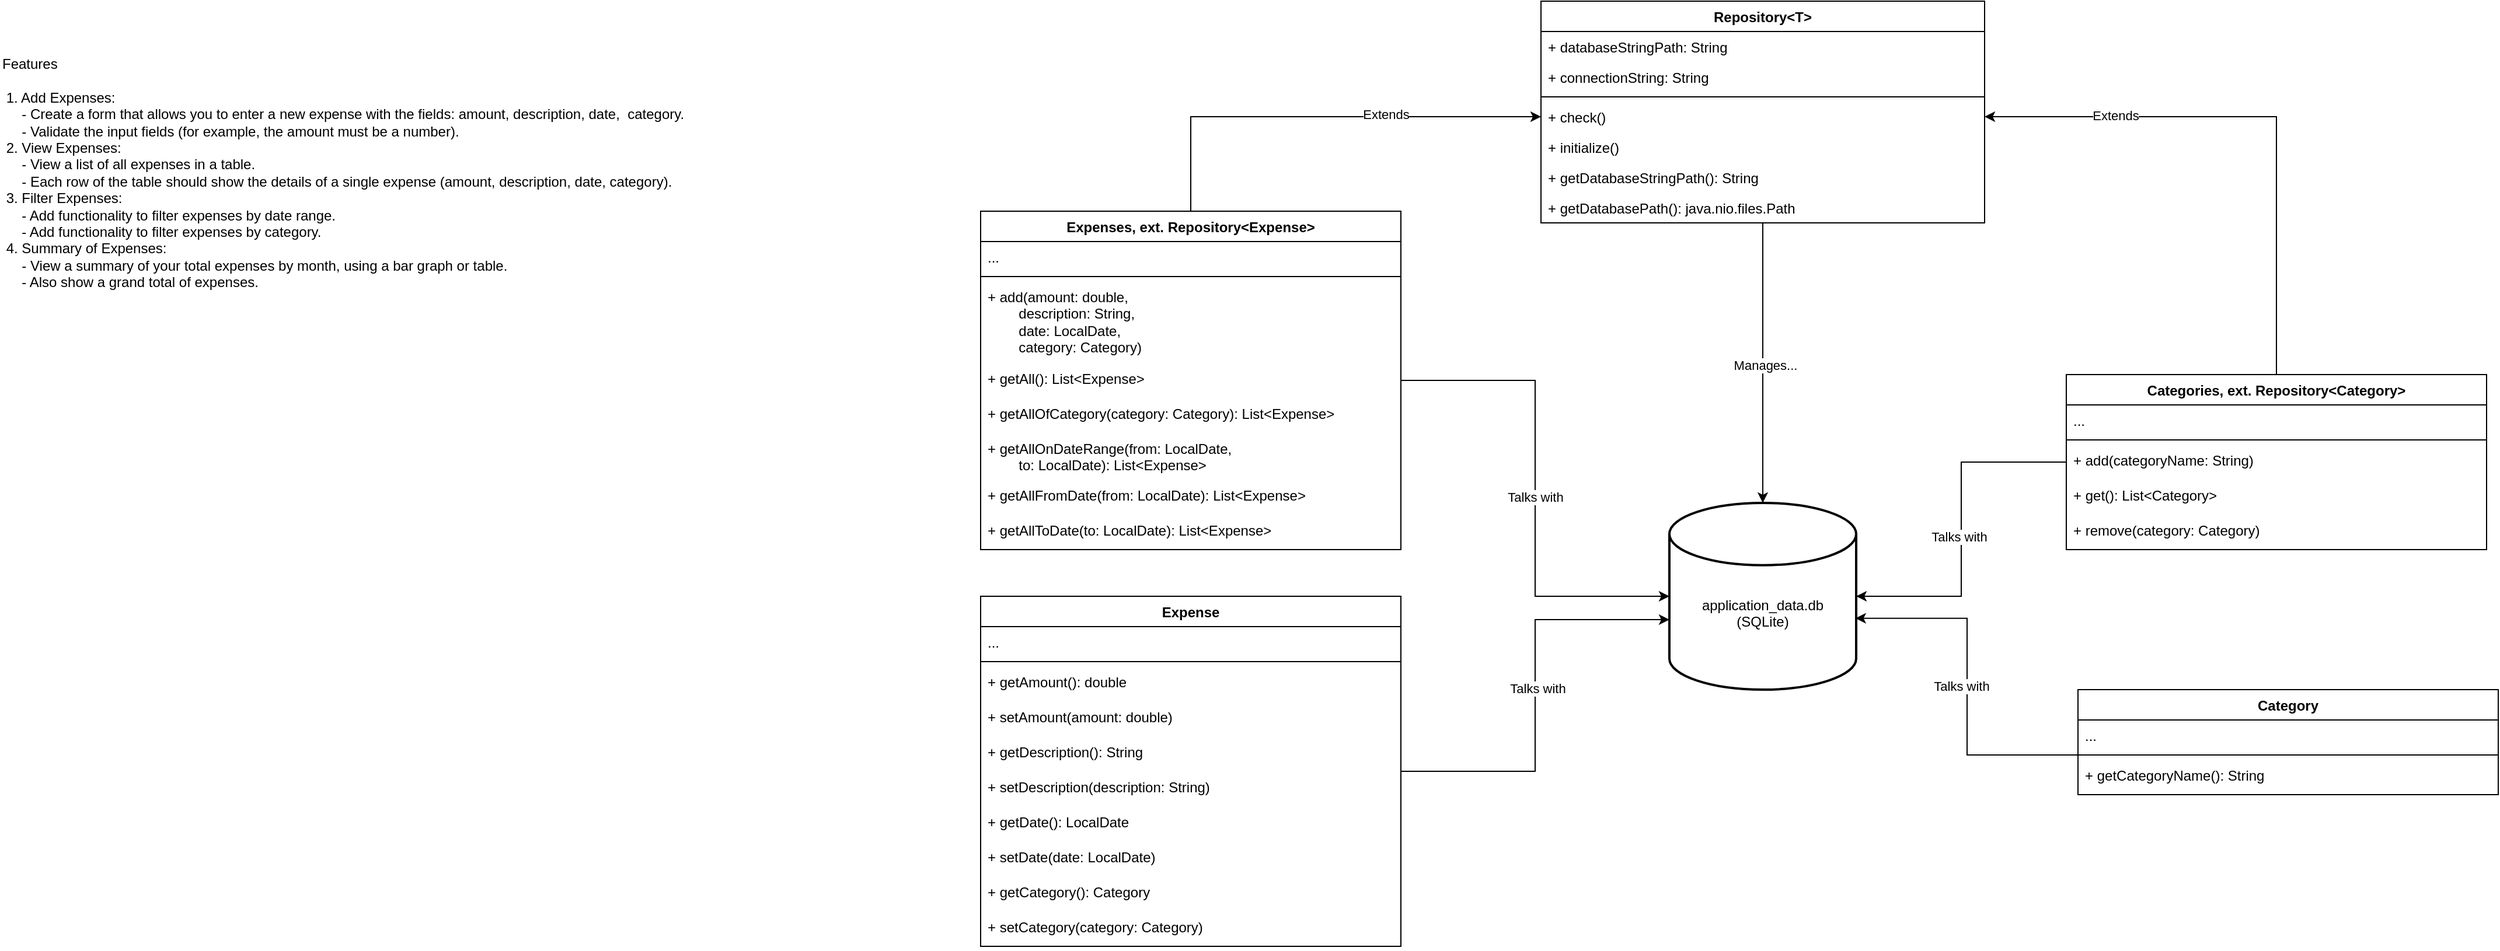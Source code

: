 <mxfile version="22.1.18" type="device">
  <diagram name="Page-1" id="B2sXPZxhDtjAGafol4jG">
    <mxGraphModel dx="2693" dy="887" grid="1" gridSize="10" guides="1" tooltips="1" connect="1" arrows="1" fold="1" page="1" pageScale="1" pageWidth="850" pageHeight="1100" math="0" shadow="0">
      <root>
        <mxCell id="0" />
        <mxCell id="1" parent="0" />
        <mxCell id="iQKxp32thgkESiAkWjRx-2" value="Features&#xa;&#xa; 1. Add Expenses:&#xa;     - Create a form that allows you to enter a new expense with the fields: amount, description, date,  category.&#xa;     - Validate the input fields (for example, the amount must be a number).&#xa; 2. View Expenses:&#xa;     - View a list of all expenses in a table.&#xa;     - Each row of the table should show the details of a single expense (amount, description, date, category).&#xa; 3. Filter Expenses:&#xa;     - Add functionality to filter expenses by date range.&#xa;     - Add functionality to filter expenses by category.&#xa; 4. Summary of Expenses:&#xa;     - View a summary of your total expenses by month, using a bar graph or table.&#xa;     - Also show a grand total of expenses.&#xa;" style="text;whiteSpace=wrap;fontStyle=0" vertex="1" parent="1">
          <mxGeometry x="-660" y="70" width="610" height="220" as="geometry" />
        </mxCell>
        <mxCell id="iQKxp32thgkESiAkWjRx-74" style="edgeStyle=orthogonalEdgeStyle;rounded=0;orthogonalLoop=1;jettySize=auto;html=1;entryX=0;entryY=0.5;entryDx=0;entryDy=0;" edge="1" parent="1" source="iQKxp32thgkESiAkWjRx-3" target="iQKxp32thgkESiAkWjRx-66">
          <mxGeometry relative="1" as="geometry" />
        </mxCell>
        <mxCell id="iQKxp32thgkESiAkWjRx-75" value="Extends" style="edgeLabel;html=1;align=center;verticalAlign=middle;resizable=0;points=[];" vertex="1" connectable="0" parent="iQKxp32thgkESiAkWjRx-74">
          <mxGeometry x="0.299" y="2" relative="1" as="geometry">
            <mxPoint as="offset" />
          </mxGeometry>
        </mxCell>
        <mxCell id="iQKxp32thgkESiAkWjRx-3" value="Expenses, ext. Repository&amp;lt;Expense&amp;gt;" style="swimlane;fontStyle=1;align=center;verticalAlign=top;childLayout=stackLayout;horizontal=1;startSize=26;horizontalStack=0;resizeParent=1;resizeParentMax=0;resizeLast=0;collapsible=1;marginBottom=0;whiteSpace=wrap;html=1;" vertex="1" parent="1">
          <mxGeometry x="180" y="210" width="360" height="290" as="geometry">
            <mxRectangle x="120" y="400" width="100" height="30" as="alternateBounds" />
          </mxGeometry>
        </mxCell>
        <mxCell id="iQKxp32thgkESiAkWjRx-4" value="..." style="text;strokeColor=none;fillColor=none;align=left;verticalAlign=top;spacingLeft=4;spacingRight=4;overflow=hidden;rotatable=0;points=[[0,0.5],[1,0.5]];portConstraint=eastwest;whiteSpace=wrap;html=1;" vertex="1" parent="iQKxp32thgkESiAkWjRx-3">
          <mxGeometry y="26" width="360" height="26" as="geometry" />
        </mxCell>
        <mxCell id="iQKxp32thgkESiAkWjRx-5" value="" style="line;strokeWidth=1;fillColor=none;align=left;verticalAlign=middle;spacingTop=-1;spacingLeft=3;spacingRight=3;rotatable=0;labelPosition=right;points=[];portConstraint=eastwest;strokeColor=inherit;" vertex="1" parent="iQKxp32thgkESiAkWjRx-3">
          <mxGeometry y="52" width="360" height="8" as="geometry" />
        </mxCell>
        <mxCell id="iQKxp32thgkESiAkWjRx-6" value="+ add(amount: double, &lt;br&gt;&lt;span style=&quot;white-space: pre;&quot;&gt;&#x9;&lt;/span&gt;description: String, &lt;br&gt;&lt;span style=&quot;white-space: pre;&quot;&gt;&#x9;&lt;/span&gt;date: LocalDate,&lt;br&gt;&lt;span style=&quot;white-space: pre;&quot;&gt;&#x9;&lt;/span&gt;category: Category)" style="text;strokeColor=none;fillColor=none;align=left;verticalAlign=top;spacingLeft=4;spacingRight=4;overflow=hidden;rotatable=0;points=[[0,0.5],[1,0.5]];portConstraint=eastwest;whiteSpace=wrap;html=1;" vertex="1" parent="iQKxp32thgkESiAkWjRx-3">
          <mxGeometry y="60" width="360" height="70" as="geometry" />
        </mxCell>
        <mxCell id="iQKxp32thgkESiAkWjRx-34" value="+ getAll(): List&amp;lt;Expense&amp;gt;" style="text;strokeColor=none;fillColor=none;align=left;verticalAlign=top;spacingLeft=4;spacingRight=4;overflow=hidden;rotatable=0;points=[[0,0.5],[1,0.5]];portConstraint=eastwest;whiteSpace=wrap;html=1;" vertex="1" parent="iQKxp32thgkESiAkWjRx-3">
          <mxGeometry y="130" width="360" height="30" as="geometry" />
        </mxCell>
        <mxCell id="iQKxp32thgkESiAkWjRx-35" value="+ getAllOfCategory(category: Category): List&amp;lt;Expense&amp;gt;" style="text;strokeColor=none;fillColor=none;align=left;verticalAlign=top;spacingLeft=4;spacingRight=4;overflow=hidden;rotatable=0;points=[[0,0.5],[1,0.5]];portConstraint=eastwest;whiteSpace=wrap;html=1;" vertex="1" parent="iQKxp32thgkESiAkWjRx-3">
          <mxGeometry y="160" width="360" height="30" as="geometry" />
        </mxCell>
        <mxCell id="iQKxp32thgkESiAkWjRx-36" value="+ getAllOnDateRange(from: LocalDate, &lt;br&gt;&lt;span style=&quot;white-space: pre;&quot;&gt;&#x9;&lt;/span&gt;to: LocalDate): List&amp;lt;Expense&amp;gt;" style="text;strokeColor=none;fillColor=none;align=left;verticalAlign=top;spacingLeft=4;spacingRight=4;overflow=hidden;rotatable=0;points=[[0,0.5],[1,0.5]];portConstraint=eastwest;whiteSpace=wrap;html=1;" vertex="1" parent="iQKxp32thgkESiAkWjRx-3">
          <mxGeometry y="190" width="360" height="40" as="geometry" />
        </mxCell>
        <mxCell id="iQKxp32thgkESiAkWjRx-37" value="+ getAllFromDate(from: LocalDate): List&amp;lt;Expense&amp;gt;" style="text;strokeColor=none;fillColor=none;align=left;verticalAlign=top;spacingLeft=4;spacingRight=4;overflow=hidden;rotatable=0;points=[[0,0.5],[1,0.5]];portConstraint=eastwest;whiteSpace=wrap;html=1;" vertex="1" parent="iQKxp32thgkESiAkWjRx-3">
          <mxGeometry y="230" width="360" height="30" as="geometry" />
        </mxCell>
        <mxCell id="iQKxp32thgkESiAkWjRx-38" value="+ getAllToDate(to: LocalDate): List&amp;lt;Expense&amp;gt;" style="text;strokeColor=none;fillColor=none;align=left;verticalAlign=top;spacingLeft=4;spacingRight=4;overflow=hidden;rotatable=0;points=[[0,0.5],[1,0.5]];portConstraint=eastwest;whiteSpace=wrap;html=1;" vertex="1" parent="iQKxp32thgkESiAkWjRx-3">
          <mxGeometry y="260" width="360" height="30" as="geometry" />
        </mxCell>
        <mxCell id="iQKxp32thgkESiAkWjRx-76" style="edgeStyle=orthogonalEdgeStyle;rounded=0;orthogonalLoop=1;jettySize=auto;html=1;entryX=1;entryY=0.5;entryDx=0;entryDy=0;" edge="1" parent="1" source="iQKxp32thgkESiAkWjRx-7" target="iQKxp32thgkESiAkWjRx-66">
          <mxGeometry relative="1" as="geometry" />
        </mxCell>
        <mxCell id="iQKxp32thgkESiAkWjRx-80" value="Extends" style="edgeLabel;html=1;align=center;verticalAlign=middle;resizable=0;points=[];" vertex="1" connectable="0" parent="iQKxp32thgkESiAkWjRx-76">
          <mxGeometry x="0.524" y="-1" relative="1" as="geometry">
            <mxPoint as="offset" />
          </mxGeometry>
        </mxCell>
        <mxCell id="iQKxp32thgkESiAkWjRx-7" value="Categories, ext. Repository&amp;lt;Category&amp;gt;" style="swimlane;fontStyle=1;align=center;verticalAlign=top;childLayout=stackLayout;horizontal=1;startSize=26;horizontalStack=0;resizeParent=1;resizeParentMax=0;resizeLast=0;collapsible=1;marginBottom=0;whiteSpace=wrap;html=1;" vertex="1" parent="1">
          <mxGeometry x="1110" y="350" width="360" height="150" as="geometry">
            <mxRectangle x="120" y="400" width="100" height="30" as="alternateBounds" />
          </mxGeometry>
        </mxCell>
        <mxCell id="iQKxp32thgkESiAkWjRx-8" value="..." style="text;strokeColor=none;fillColor=none;align=left;verticalAlign=top;spacingLeft=4;spacingRight=4;overflow=hidden;rotatable=0;points=[[0,0.5],[1,0.5]];portConstraint=eastwest;whiteSpace=wrap;html=1;" vertex="1" parent="iQKxp32thgkESiAkWjRx-7">
          <mxGeometry y="26" width="360" height="26" as="geometry" />
        </mxCell>
        <mxCell id="iQKxp32thgkESiAkWjRx-9" value="" style="line;strokeWidth=1;fillColor=none;align=left;verticalAlign=middle;spacingTop=-1;spacingLeft=3;spacingRight=3;rotatable=0;labelPosition=right;points=[];portConstraint=eastwest;strokeColor=inherit;" vertex="1" parent="iQKxp32thgkESiAkWjRx-7">
          <mxGeometry y="52" width="360" height="8" as="geometry" />
        </mxCell>
        <mxCell id="iQKxp32thgkESiAkWjRx-10" value="+ add(categoryName: String)" style="text;strokeColor=none;fillColor=none;align=left;verticalAlign=top;spacingLeft=4;spacingRight=4;overflow=hidden;rotatable=0;points=[[0,0.5],[1,0.5]];portConstraint=eastwest;whiteSpace=wrap;html=1;" vertex="1" parent="iQKxp32thgkESiAkWjRx-7">
          <mxGeometry y="60" width="360" height="30" as="geometry" />
        </mxCell>
        <mxCell id="iQKxp32thgkESiAkWjRx-22" value="+ get(): List&amp;lt;Category&amp;gt;&lt;br&gt;" style="text;strokeColor=none;fillColor=none;align=left;verticalAlign=top;spacingLeft=4;spacingRight=4;overflow=hidden;rotatable=0;points=[[0,0.5],[1,0.5]];portConstraint=eastwest;whiteSpace=wrap;html=1;" vertex="1" parent="iQKxp32thgkESiAkWjRx-7">
          <mxGeometry y="90" width="360" height="30" as="geometry" />
        </mxCell>
        <mxCell id="iQKxp32thgkESiAkWjRx-23" value="+ remove(category: Category)" style="text;strokeColor=none;fillColor=none;align=left;verticalAlign=top;spacingLeft=4;spacingRight=4;overflow=hidden;rotatable=0;points=[[0,0.5],[1,0.5]];portConstraint=eastwest;whiteSpace=wrap;html=1;" vertex="1" parent="iQKxp32thgkESiAkWjRx-7">
          <mxGeometry y="120" width="360" height="30" as="geometry" />
        </mxCell>
        <mxCell id="iQKxp32thgkESiAkWjRx-11" value="Category" style="swimlane;fontStyle=1;align=center;verticalAlign=top;childLayout=stackLayout;horizontal=1;startSize=26;horizontalStack=0;resizeParent=1;resizeParentMax=0;resizeLast=0;collapsible=1;marginBottom=0;whiteSpace=wrap;html=1;" vertex="1" parent="1">
          <mxGeometry x="1120" y="620" width="360" height="90" as="geometry">
            <mxRectangle x="120" y="400" width="100" height="30" as="alternateBounds" />
          </mxGeometry>
        </mxCell>
        <mxCell id="iQKxp32thgkESiAkWjRx-12" value="..." style="text;strokeColor=none;fillColor=none;align=left;verticalAlign=top;spacingLeft=4;spacingRight=4;overflow=hidden;rotatable=0;points=[[0,0.5],[1,0.5]];portConstraint=eastwest;whiteSpace=wrap;html=1;" vertex="1" parent="iQKxp32thgkESiAkWjRx-11">
          <mxGeometry y="26" width="360" height="26" as="geometry" />
        </mxCell>
        <mxCell id="iQKxp32thgkESiAkWjRx-13" value="" style="line;strokeWidth=1;fillColor=none;align=left;verticalAlign=middle;spacingTop=-1;spacingLeft=3;spacingRight=3;rotatable=0;labelPosition=right;points=[];portConstraint=eastwest;strokeColor=inherit;" vertex="1" parent="iQKxp32thgkESiAkWjRx-11">
          <mxGeometry y="52" width="360" height="8" as="geometry" />
        </mxCell>
        <mxCell id="iQKxp32thgkESiAkWjRx-14" value="+ getCategoryName(): String" style="text;strokeColor=none;fillColor=none;align=left;verticalAlign=top;spacingLeft=4;spacingRight=4;overflow=hidden;rotatable=0;points=[[0,0.5],[1,0.5]];portConstraint=eastwest;whiteSpace=wrap;html=1;" vertex="1" parent="iQKxp32thgkESiAkWjRx-11">
          <mxGeometry y="60" width="360" height="30" as="geometry" />
        </mxCell>
        <mxCell id="iQKxp32thgkESiAkWjRx-18" value="Expense" style="swimlane;fontStyle=1;align=center;verticalAlign=top;childLayout=stackLayout;horizontal=1;startSize=26;horizontalStack=0;resizeParent=1;resizeParentMax=0;resizeLast=0;collapsible=1;marginBottom=0;whiteSpace=wrap;html=1;" vertex="1" parent="1">
          <mxGeometry x="180" y="540" width="360" height="300" as="geometry">
            <mxRectangle x="120" y="400" width="100" height="30" as="alternateBounds" />
          </mxGeometry>
        </mxCell>
        <mxCell id="iQKxp32thgkESiAkWjRx-19" value="..." style="text;strokeColor=none;fillColor=none;align=left;verticalAlign=top;spacingLeft=4;spacingRight=4;overflow=hidden;rotatable=0;points=[[0,0.5],[1,0.5]];portConstraint=eastwest;whiteSpace=wrap;html=1;" vertex="1" parent="iQKxp32thgkESiAkWjRx-18">
          <mxGeometry y="26" width="360" height="26" as="geometry" />
        </mxCell>
        <mxCell id="iQKxp32thgkESiAkWjRx-20" value="" style="line;strokeWidth=1;fillColor=none;align=left;verticalAlign=middle;spacingTop=-1;spacingLeft=3;spacingRight=3;rotatable=0;labelPosition=right;points=[];portConstraint=eastwest;strokeColor=inherit;" vertex="1" parent="iQKxp32thgkESiAkWjRx-18">
          <mxGeometry y="52" width="360" height="8" as="geometry" />
        </mxCell>
        <mxCell id="iQKxp32thgkESiAkWjRx-21" value="+ getAmount(): double" style="text;strokeColor=none;fillColor=none;align=left;verticalAlign=top;spacingLeft=4;spacingRight=4;overflow=hidden;rotatable=0;points=[[0,0.5],[1,0.5]];portConstraint=eastwest;whiteSpace=wrap;html=1;" vertex="1" parent="iQKxp32thgkESiAkWjRx-18">
          <mxGeometry y="60" width="360" height="30" as="geometry" />
        </mxCell>
        <mxCell id="iQKxp32thgkESiAkWjRx-25" value="+ setAmount(amount: double)" style="text;strokeColor=none;fillColor=none;align=left;verticalAlign=top;spacingLeft=4;spacingRight=4;overflow=hidden;rotatable=0;points=[[0,0.5],[1,0.5]];portConstraint=eastwest;whiteSpace=wrap;html=1;" vertex="1" parent="iQKxp32thgkESiAkWjRx-18">
          <mxGeometry y="90" width="360" height="30" as="geometry" />
        </mxCell>
        <mxCell id="iQKxp32thgkESiAkWjRx-26" value="+ getDescription(): String" style="text;strokeColor=none;fillColor=none;align=left;verticalAlign=top;spacingLeft=4;spacingRight=4;overflow=hidden;rotatable=0;points=[[0,0.5],[1,0.5]];portConstraint=eastwest;whiteSpace=wrap;html=1;" vertex="1" parent="iQKxp32thgkESiAkWjRx-18">
          <mxGeometry y="120" width="360" height="30" as="geometry" />
        </mxCell>
        <mxCell id="iQKxp32thgkESiAkWjRx-27" value="+ setDescription(description: String)" style="text;strokeColor=none;fillColor=none;align=left;verticalAlign=top;spacingLeft=4;spacingRight=4;overflow=hidden;rotatable=0;points=[[0,0.5],[1,0.5]];portConstraint=eastwest;whiteSpace=wrap;html=1;" vertex="1" parent="iQKxp32thgkESiAkWjRx-18">
          <mxGeometry y="150" width="360" height="30" as="geometry" />
        </mxCell>
        <mxCell id="iQKxp32thgkESiAkWjRx-30" value="+ getDate(): LocalDate" style="text;strokeColor=none;fillColor=none;align=left;verticalAlign=top;spacingLeft=4;spacingRight=4;overflow=hidden;rotatable=0;points=[[0,0.5],[1,0.5]];portConstraint=eastwest;whiteSpace=wrap;html=1;" vertex="1" parent="iQKxp32thgkESiAkWjRx-18">
          <mxGeometry y="180" width="360" height="30" as="geometry" />
        </mxCell>
        <mxCell id="iQKxp32thgkESiAkWjRx-29" value="+ setDate(date: LocalDate)" style="text;strokeColor=none;fillColor=none;align=left;verticalAlign=top;spacingLeft=4;spacingRight=4;overflow=hidden;rotatable=0;points=[[0,0.5],[1,0.5]];portConstraint=eastwest;whiteSpace=wrap;html=1;" vertex="1" parent="iQKxp32thgkESiAkWjRx-18">
          <mxGeometry y="210" width="360" height="30" as="geometry" />
        </mxCell>
        <mxCell id="iQKxp32thgkESiAkWjRx-31" value="+ getCategory(): Category" style="text;strokeColor=none;fillColor=none;align=left;verticalAlign=top;spacingLeft=4;spacingRight=4;overflow=hidden;rotatable=0;points=[[0,0.5],[1,0.5]];portConstraint=eastwest;whiteSpace=wrap;html=1;" vertex="1" parent="iQKxp32thgkESiAkWjRx-18">
          <mxGeometry y="240" width="360" height="30" as="geometry" />
        </mxCell>
        <mxCell id="iQKxp32thgkESiAkWjRx-32" value="+ setCategory(category: Category)" style="text;strokeColor=none;fillColor=none;align=left;verticalAlign=top;spacingLeft=4;spacingRight=4;overflow=hidden;rotatable=0;points=[[0,0.5],[1,0.5]];portConstraint=eastwest;whiteSpace=wrap;html=1;" vertex="1" parent="iQKxp32thgkESiAkWjRx-18">
          <mxGeometry y="270" width="360" height="30" as="geometry" />
        </mxCell>
        <mxCell id="iQKxp32thgkESiAkWjRx-44" value="&lt;div style=&quot;&quot;&gt;&lt;span style=&quot;background-color: initial;&quot;&gt;&lt;br&gt;&lt;/span&gt;&lt;/div&gt;&lt;div style=&quot;&quot;&gt;&lt;span style=&quot;background-color: initial;&quot;&gt;&lt;br&gt;&lt;/span&gt;&lt;/div&gt;&lt;div style=&quot;&quot;&gt;&lt;span style=&quot;background-color: initial;&quot;&gt;application_data.db&lt;/span&gt;&lt;/div&gt;&lt;div style=&quot;&quot;&gt;&lt;span style=&quot;background-color: initial;&quot;&gt;(SQLite)&lt;/span&gt;&lt;/div&gt;" style="strokeWidth=2;html=1;shape=mxgraph.flowchart.database;whiteSpace=wrap;align=center;" vertex="1" parent="1">
          <mxGeometry x="770" y="460" width="160" height="160" as="geometry" />
        </mxCell>
        <mxCell id="iQKxp32thgkESiAkWjRx-45" style="edgeStyle=orthogonalEdgeStyle;rounded=0;orthogonalLoop=1;jettySize=auto;html=1;entryX=0;entryY=0.625;entryDx=0;entryDy=0;entryPerimeter=0;" edge="1" parent="1" source="iQKxp32thgkESiAkWjRx-18" target="iQKxp32thgkESiAkWjRx-44">
          <mxGeometry relative="1" as="geometry" />
        </mxCell>
        <mxCell id="iQKxp32thgkESiAkWjRx-60" value="Talks with" style="edgeLabel;html=1;align=center;verticalAlign=middle;resizable=0;points=[];" vertex="1" connectable="0" parent="iQKxp32thgkESiAkWjRx-45">
          <mxGeometry x="0.032" y="-2" relative="1" as="geometry">
            <mxPoint as="offset" />
          </mxGeometry>
        </mxCell>
        <mxCell id="iQKxp32thgkESiAkWjRx-46" style="edgeStyle=orthogonalEdgeStyle;rounded=0;orthogonalLoop=1;jettySize=auto;html=1;entryX=0;entryY=0.5;entryDx=0;entryDy=0;entryPerimeter=0;" edge="1" parent="1" source="iQKxp32thgkESiAkWjRx-3" target="iQKxp32thgkESiAkWjRx-44">
          <mxGeometry relative="1" as="geometry" />
        </mxCell>
        <mxCell id="iQKxp32thgkESiAkWjRx-59" value="Talks with" style="edgeLabel;html=1;align=center;verticalAlign=middle;resizable=0;points=[];" vertex="1" connectable="0" parent="iQKxp32thgkESiAkWjRx-46">
          <mxGeometry x="0.034" relative="1" as="geometry">
            <mxPoint as="offset" />
          </mxGeometry>
        </mxCell>
        <mxCell id="iQKxp32thgkESiAkWjRx-48" style="edgeStyle=orthogonalEdgeStyle;rounded=0;orthogonalLoop=1;jettySize=auto;html=1;entryX=0.996;entryY=0.618;entryDx=0;entryDy=0;entryPerimeter=0;" edge="1" parent="1" source="iQKxp32thgkESiAkWjRx-13" target="iQKxp32thgkESiAkWjRx-44">
          <mxGeometry relative="1" as="geometry" />
        </mxCell>
        <mxCell id="iQKxp32thgkESiAkWjRx-62" value="Talks with" style="edgeLabel;html=1;align=center;verticalAlign=middle;resizable=0;points=[];" vertex="1" connectable="0" parent="iQKxp32thgkESiAkWjRx-48">
          <mxGeometry x="0.005" y="5" relative="1" as="geometry">
            <mxPoint as="offset" />
          </mxGeometry>
        </mxCell>
        <mxCell id="iQKxp32thgkESiAkWjRx-49" style="edgeStyle=orthogonalEdgeStyle;rounded=0;orthogonalLoop=1;jettySize=auto;html=1;entryX=1;entryY=0.5;entryDx=0;entryDy=0;entryPerimeter=0;" edge="1" parent="1" source="iQKxp32thgkESiAkWjRx-7" target="iQKxp32thgkESiAkWjRx-44">
          <mxGeometry relative="1" as="geometry" />
        </mxCell>
        <mxCell id="iQKxp32thgkESiAkWjRx-61" value="Talks with" style="edgeLabel;html=1;align=center;verticalAlign=middle;resizable=0;points=[];" vertex="1" connectable="0" parent="iQKxp32thgkESiAkWjRx-49">
          <mxGeometry x="0.042" y="-2" relative="1" as="geometry">
            <mxPoint as="offset" />
          </mxGeometry>
        </mxCell>
        <mxCell id="iQKxp32thgkESiAkWjRx-83" style="edgeStyle=orthogonalEdgeStyle;rounded=0;orthogonalLoop=1;jettySize=auto;html=1;" edge="1" parent="1" source="iQKxp32thgkESiAkWjRx-63" target="iQKxp32thgkESiAkWjRx-44">
          <mxGeometry relative="1" as="geometry" />
        </mxCell>
        <mxCell id="iQKxp32thgkESiAkWjRx-84" value="Manages..." style="edgeLabel;html=1;align=center;verticalAlign=middle;resizable=0;points=[];" vertex="1" connectable="0" parent="iQKxp32thgkESiAkWjRx-83">
          <mxGeometry x="0.018" y="2" relative="1" as="geometry">
            <mxPoint as="offset" />
          </mxGeometry>
        </mxCell>
        <mxCell id="iQKxp32thgkESiAkWjRx-63" value="Repository&amp;lt;T&amp;gt;" style="swimlane;fontStyle=1;align=center;verticalAlign=top;childLayout=stackLayout;horizontal=1;startSize=26;horizontalStack=0;resizeParent=1;resizeParentMax=0;resizeLast=0;collapsible=1;marginBottom=0;whiteSpace=wrap;html=1;" vertex="1" parent="1">
          <mxGeometry x="660" y="30" width="380" height="190" as="geometry" />
        </mxCell>
        <mxCell id="iQKxp32thgkESiAkWjRx-64" value="+ databaseStringPath: String" style="text;strokeColor=none;fillColor=none;align=left;verticalAlign=top;spacingLeft=4;spacingRight=4;overflow=hidden;rotatable=0;points=[[0,0.5],[1,0.5]];portConstraint=eastwest;whiteSpace=wrap;html=1;" vertex="1" parent="iQKxp32thgkESiAkWjRx-63">
          <mxGeometry y="26" width="380" height="26" as="geometry" />
        </mxCell>
        <mxCell id="iQKxp32thgkESiAkWjRx-68" value="+ connectionString: String" style="text;strokeColor=none;fillColor=none;align=left;verticalAlign=top;spacingLeft=4;spacingRight=4;overflow=hidden;rotatable=0;points=[[0,0.5],[1,0.5]];portConstraint=eastwest;whiteSpace=wrap;html=1;" vertex="1" parent="iQKxp32thgkESiAkWjRx-63">
          <mxGeometry y="52" width="380" height="26" as="geometry" />
        </mxCell>
        <mxCell id="iQKxp32thgkESiAkWjRx-65" value="" style="line;strokeWidth=1;fillColor=none;align=left;verticalAlign=middle;spacingTop=-1;spacingLeft=3;spacingRight=3;rotatable=0;labelPosition=right;points=[];portConstraint=eastwest;strokeColor=inherit;" vertex="1" parent="iQKxp32thgkESiAkWjRx-63">
          <mxGeometry y="78" width="380" height="8" as="geometry" />
        </mxCell>
        <mxCell id="iQKxp32thgkESiAkWjRx-66" value="+ check()" style="text;strokeColor=none;fillColor=none;align=left;verticalAlign=top;spacingLeft=4;spacingRight=4;overflow=hidden;rotatable=0;points=[[0,0.5],[1,0.5]];portConstraint=eastwest;whiteSpace=wrap;html=1;" vertex="1" parent="iQKxp32thgkESiAkWjRx-63">
          <mxGeometry y="86" width="380" height="26" as="geometry" />
        </mxCell>
        <mxCell id="iQKxp32thgkESiAkWjRx-67" value="+ initialize()" style="text;strokeColor=none;fillColor=none;align=left;verticalAlign=top;spacingLeft=4;spacingRight=4;overflow=hidden;rotatable=0;points=[[0,0.5],[1,0.5]];portConstraint=eastwest;whiteSpace=wrap;html=1;" vertex="1" parent="iQKxp32thgkESiAkWjRx-63">
          <mxGeometry y="112" width="380" height="26" as="geometry" />
        </mxCell>
        <mxCell id="iQKxp32thgkESiAkWjRx-69" value="+ getDatabaseStringPath(): String" style="text;strokeColor=none;fillColor=none;align=left;verticalAlign=top;spacingLeft=4;spacingRight=4;overflow=hidden;rotatable=0;points=[[0,0.5],[1,0.5]];portConstraint=eastwest;whiteSpace=wrap;html=1;" vertex="1" parent="iQKxp32thgkESiAkWjRx-63">
          <mxGeometry y="138" width="380" height="26" as="geometry" />
        </mxCell>
        <mxCell id="iQKxp32thgkESiAkWjRx-70" value="+ getDatabasePath(): java.nio.files.Path" style="text;strokeColor=none;fillColor=none;align=left;verticalAlign=top;spacingLeft=4;spacingRight=4;overflow=hidden;rotatable=0;points=[[0,0.5],[1,0.5]];portConstraint=eastwest;whiteSpace=wrap;html=1;" vertex="1" parent="iQKxp32thgkESiAkWjRx-63">
          <mxGeometry y="164" width="380" height="26" as="geometry" />
        </mxCell>
      </root>
    </mxGraphModel>
  </diagram>
</mxfile>
